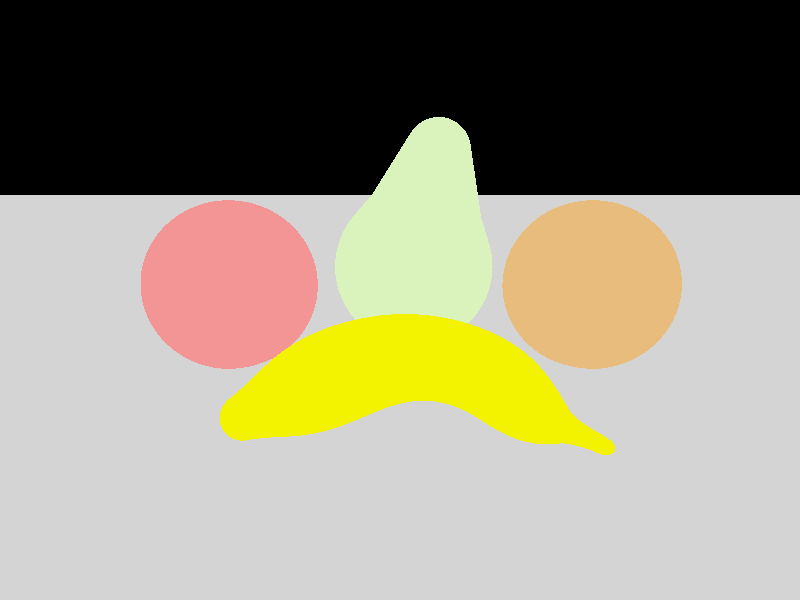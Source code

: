 #version 3.7;
global_settings {
	  assumed_gamma 1.0
}

#include "colors.inc"
#include "functions.inc"
#include "shapes.inc"
#include "shapes2.inc"
#include "stones.inc"
#include "textures.inc"
           
                                
// Random color generator with moving seed
#declare My_seed = seed(now * 100000);    
#macro RandomColor()    
    <rand(My_seed), rand(My_seed), rand(My_seed)>
#end

// Main camera 
camera {
    perspective angle 75   
    location  <0.0, 8.0, -12.0>  
    right     x*image_width/image_height
    look_at   <0.0, 1.0, 0.0>
}

// Main light
light_source {
	  <10, 10, -10> 
	  color White
}
   
//isosurface {
//		function { pow(1-pow(x*x + z*z, 0.5),2.0) + 0.5*y*y - 2}
//    contained_by { box { <-2.4, -2.1, -2.4>, <2.4, 2.1, 2.4> } }
////    contained_by { sphere { <0,2.5,0>, 2.5 } }
////    translate <0, 1, 0>
//    pigment { rgbf <0.9, 0.3, 0.3, 0.95> }
//    finish {
//    	  phong 0.9 
//    	  phong_size 40 
//    	  reflection 0.2 
//    }
//    interior { ior 1.5 }
//}
// r = a(1 - cos(phi))


// Red apple
// Maybe use difference with sphere and upside down cone
sphere {
    <-4, 2, -1>, 2
    material { M_Glass3 }
    pigment { rgbf <0.9, 0.3, 0.3, 0.95> }
    finish {
    	  phong 0.9 
    	  phong_size 40 
    	  reflection 0.2 
    }
    interior { ior 1.5 }
}

// Pear
sphere_sweep {
    linear_spline
    3, 
    <0, 2.00, 0>, 2.0
    <0, 3.0, 0>, 1.5
    <0, 5, 0>, 0.75
    pigment { rgbf <0.7, 0.9, 0.5, 0.95> }
    finish {
    	  phong 0.9 
    	  phong_size 40 
    	  reflection 0.2 
    }
    interior { ior 1.5 }
    translate<0, 0, 0>
    rotate <0, 0, -10>
}

// Orange
sphere {
    <4.5, 2, -1>, 2
    material { M_Glass3 }
    pigment { rgbf <0.8, 0.5, 0.2, 0.95> }
    finish {
    	  phong 0.9 
    	  phong_size 40 
    	  reflection 0.2 
    }
    interior{ ior 1.5 }
}

//Banana
sphere_sweep {
    b_spline
    12, 
    <-4, 1.0, -3.0>, 0.3
    <-3, 1.0, -2.0>, 0.3
    <-2, 1.0, -1.0>, 1.0
    <-1, 1.0, 0.0>, 1.0
    <0.0, 1.0, 0.5>, 1.0
    <1.0, 1.0, 0.5>, 1.0
    <2.0, 1.0, 0.0>, 1.0
    <2.5, 1.0, -1.0>, 0.8
    <3.0, 1.0, -1.2>, 0.4
    <3.5, 1.0, -1.5>, 0.3
    <3.8, 1.0, -1.7>, 0.3
    <4.0, 1.0, -2.0>, 0.3
    pigment { rgbf <0.9, 0.9, 0.0, 0.95> }
    finish {
    	  phong 0.9 
    	  phong_size 40 
    	  reflection 0.2 
    }
    interior { ior 1.5 }
    translate<0, 0, -3>
    rotate <0, 0, -10>
}

// Table top
superellipsoid { 
    <0.05, 0.05>
    scale <20.0, 0.5, 10.0>
    pigment { color LightGrey }
    finish { 
        phong 0.5 
        diffuse 0.1
        reflection 0.5
    }
    rotate <0, 0, 0>
}
 